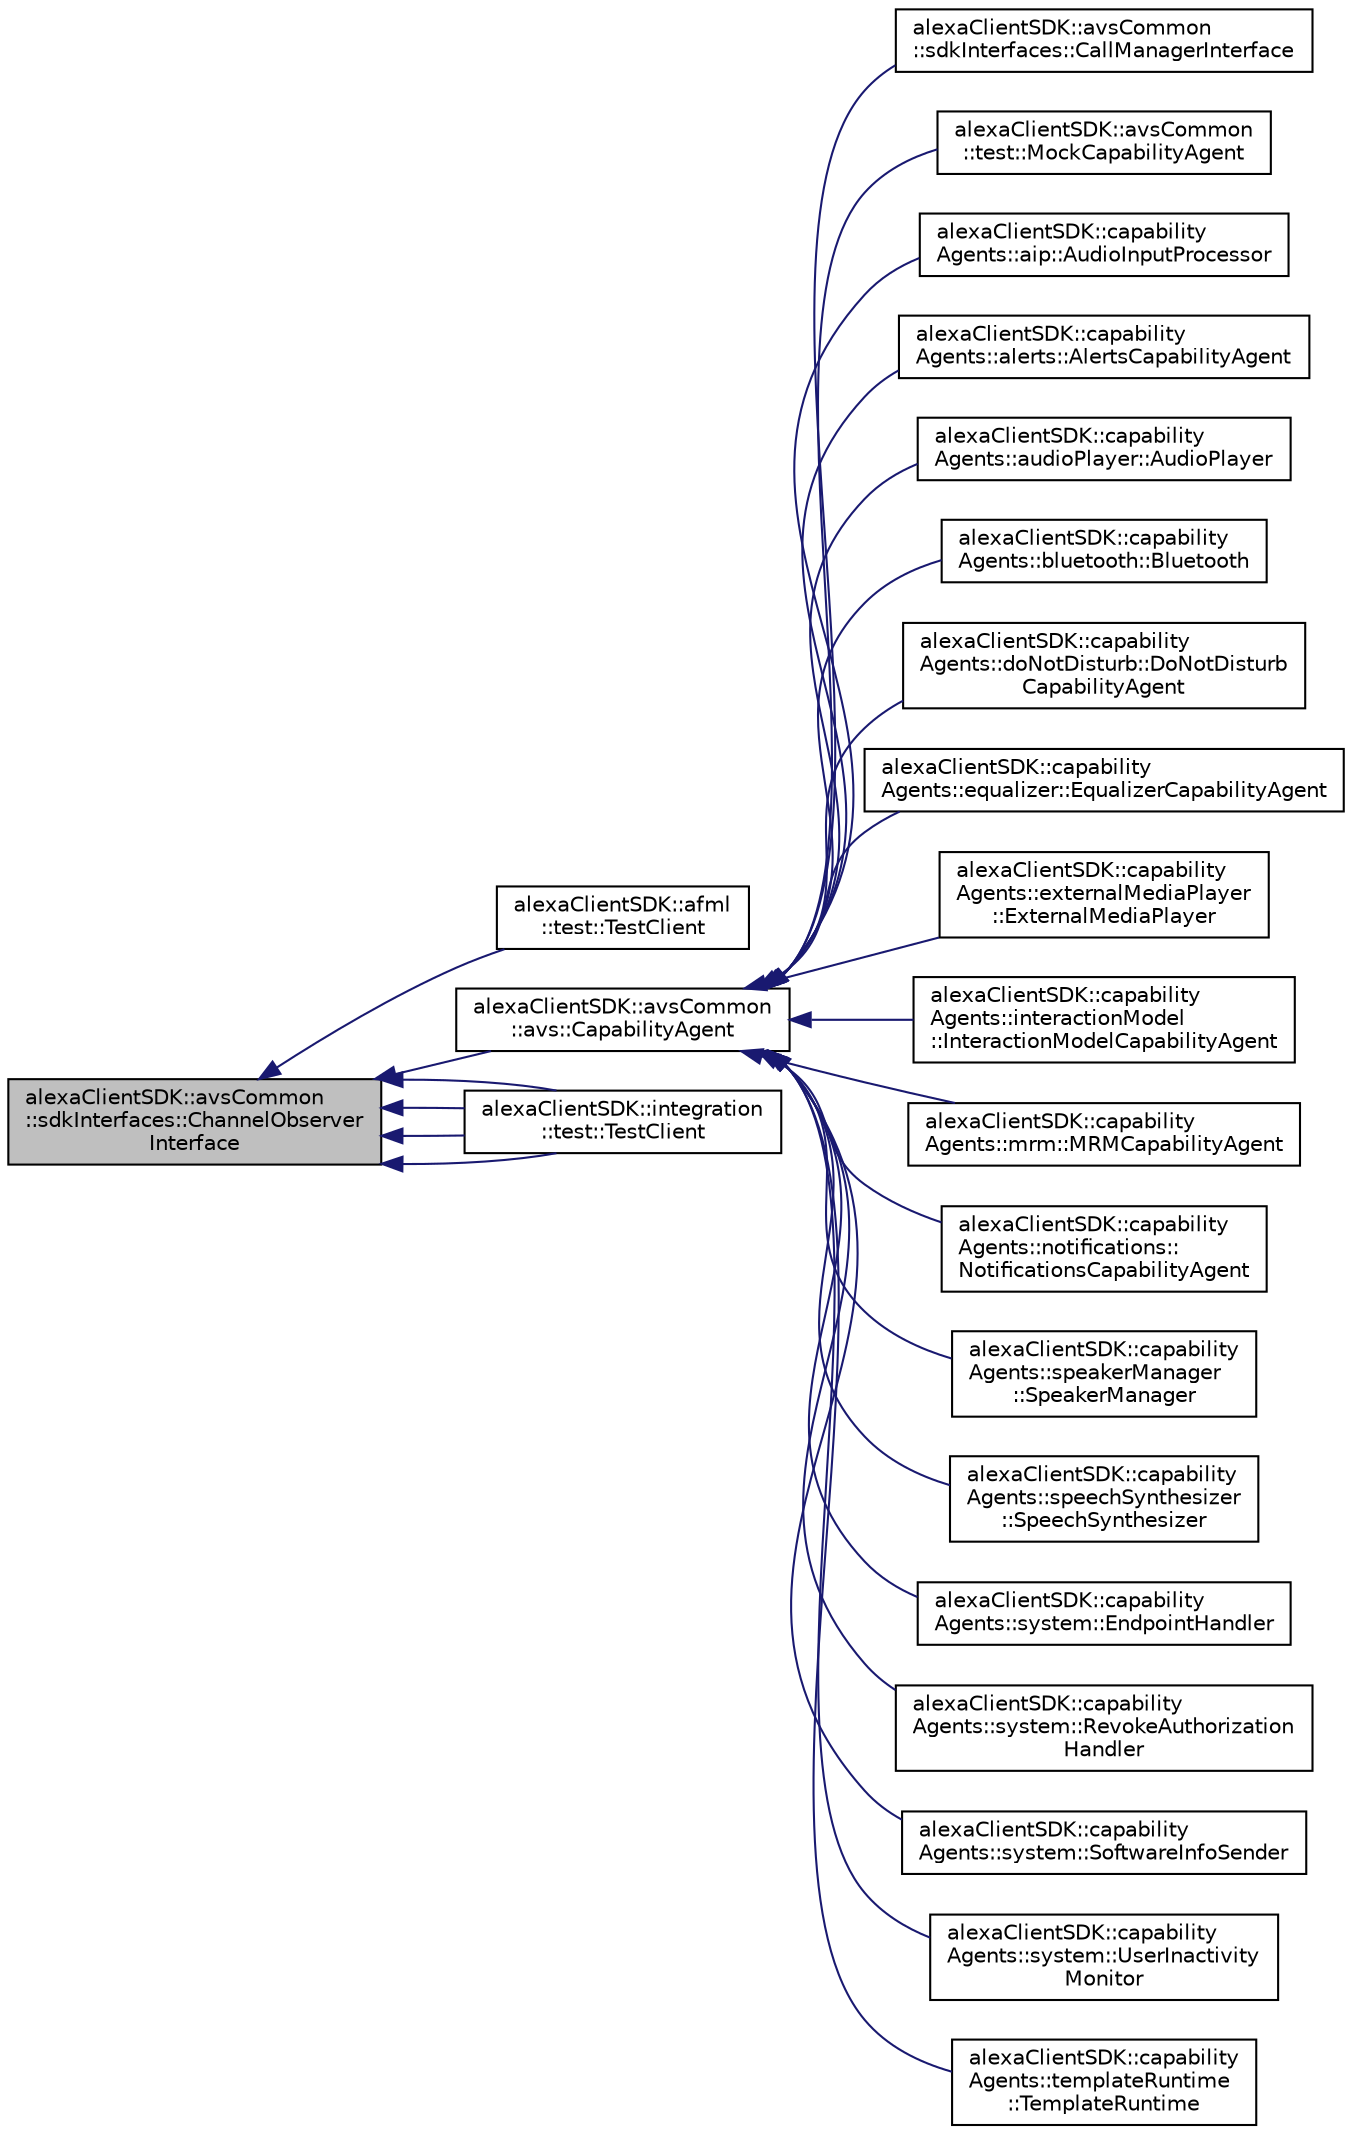 digraph "alexaClientSDK::avsCommon::sdkInterfaces::ChannelObserverInterface"
{
  edge [fontname="Helvetica",fontsize="10",labelfontname="Helvetica",labelfontsize="10"];
  node [fontname="Helvetica",fontsize="10",shape=record];
  rankdir="LR";
  Node1 [label="alexaClientSDK::avsCommon\l::sdkInterfaces::ChannelObserver\lInterface",height=0.2,width=0.4,color="black", fillcolor="grey75", style="filled", fontcolor="black"];
  Node1 -> Node2 [dir="back",color="midnightblue",fontsize="10",style="solid",fontname="Helvetica"];
  Node2 [label="alexaClientSDK::afml\l::test::TestClient",height=0.2,width=0.4,color="black", fillcolor="white", style="filled",URL="$classalexa_client_s_d_k_1_1afml_1_1test_1_1_test_client.html",tooltip="A test observer that mocks out the ChannelObserverInterface#onFocusChanged() call. "];
  Node1 -> Node3 [dir="back",color="midnightblue",fontsize="10",style="solid",fontname="Helvetica"];
  Node3 [label="alexaClientSDK::avsCommon\l::avs::CapabilityAgent",height=0.2,width=0.4,color="black", fillcolor="white", style="filled",URL="$classalexa_client_s_d_k_1_1avs_common_1_1avs_1_1_capability_agent.html"];
  Node3 -> Node4 [dir="back",color="midnightblue",fontsize="10",style="solid",fontname="Helvetica"];
  Node4 [label="alexaClientSDK::avsCommon\l::sdkInterfaces::CallManagerInterface",height=0.2,width=0.4,color="black", fillcolor="white", style="filled",URL="$classalexa_client_s_d_k_1_1avs_common_1_1sdk_interfaces_1_1_call_manager_interface.html"];
  Node3 -> Node5 [dir="back",color="midnightblue",fontsize="10",style="solid",fontname="Helvetica"];
  Node5 [label="alexaClientSDK::avsCommon\l::test::MockCapabilityAgent",height=0.2,width=0.4,color="black", fillcolor="white", style="filled",URL="$classalexa_client_s_d_k_1_1avs_common_1_1test_1_1_mock_capability_agent.html"];
  Node3 -> Node6 [dir="back",color="midnightblue",fontsize="10",style="solid",fontname="Helvetica"];
  Node6 [label="alexaClientSDK::capability\lAgents::aip::AudioInputProcessor",height=0.2,width=0.4,color="black", fillcolor="white", style="filled",URL="$classalexa_client_s_d_k_1_1capability_agents_1_1aip_1_1_audio_input_processor.html"];
  Node3 -> Node7 [dir="back",color="midnightblue",fontsize="10",style="solid",fontname="Helvetica"];
  Node7 [label="alexaClientSDK::capability\lAgents::alerts::AlertsCapabilityAgent",height=0.2,width=0.4,color="black", fillcolor="white", style="filled",URL="$classalexa_client_s_d_k_1_1capability_agents_1_1alerts_1_1_alerts_capability_agent.html"];
  Node3 -> Node8 [dir="back",color="midnightblue",fontsize="10",style="solid",fontname="Helvetica"];
  Node8 [label="alexaClientSDK::capability\lAgents::audioPlayer::AudioPlayer",height=0.2,width=0.4,color="black", fillcolor="white", style="filled",URL="$classalexa_client_s_d_k_1_1capability_agents_1_1audio_player_1_1_audio_player.html"];
  Node3 -> Node9 [dir="back",color="midnightblue",fontsize="10",style="solid",fontname="Helvetica"];
  Node9 [label="alexaClientSDK::capability\lAgents::bluetooth::Bluetooth",height=0.2,width=0.4,color="black", fillcolor="white", style="filled",URL="$classalexa_client_s_d_k_1_1capability_agents_1_1bluetooth_1_1_bluetooth.html"];
  Node3 -> Node10 [dir="back",color="midnightblue",fontsize="10",style="solid",fontname="Helvetica"];
  Node10 [label="alexaClientSDK::capability\lAgents::doNotDisturb::DoNotDisturb\lCapabilityAgent",height=0.2,width=0.4,color="black", fillcolor="white", style="filled",URL="$classalexa_client_s_d_k_1_1capability_agents_1_1do_not_disturb_1_1_do_not_disturb_capability_agent.html"];
  Node3 -> Node11 [dir="back",color="midnightblue",fontsize="10",style="solid",fontname="Helvetica"];
  Node11 [label="alexaClientSDK::capability\lAgents::equalizer::EqualizerCapabilityAgent",height=0.2,width=0.4,color="black", fillcolor="white", style="filled",URL="$classalexa_client_s_d_k_1_1capability_agents_1_1equalizer_1_1_equalizer_capability_agent.html"];
  Node3 -> Node12 [dir="back",color="midnightblue",fontsize="10",style="solid",fontname="Helvetica"];
  Node12 [label="alexaClientSDK::capability\lAgents::externalMediaPlayer\l::ExternalMediaPlayer",height=0.2,width=0.4,color="black", fillcolor="white", style="filled",URL="$classalexa_client_s_d_k_1_1capability_agents_1_1external_media_player_1_1_external_media_player.html"];
  Node3 -> Node13 [dir="back",color="midnightblue",fontsize="10",style="solid",fontname="Helvetica"];
  Node13 [label="alexaClientSDK::capability\lAgents::interactionModel\l::InteractionModelCapabilityAgent",height=0.2,width=0.4,color="black", fillcolor="white", style="filled",URL="$classalexa_client_s_d_k_1_1capability_agents_1_1interaction_model_1_1_interaction_model_capability_agent.html"];
  Node3 -> Node14 [dir="back",color="midnightblue",fontsize="10",style="solid",fontname="Helvetica"];
  Node14 [label="alexaClientSDK::capability\lAgents::mrm::MRMCapabilityAgent",height=0.2,width=0.4,color="black", fillcolor="white", style="filled",URL="$classalexa_client_s_d_k_1_1capability_agents_1_1mrm_1_1_m_r_m_capability_agent.html"];
  Node3 -> Node15 [dir="back",color="midnightblue",fontsize="10",style="solid",fontname="Helvetica"];
  Node15 [label="alexaClientSDK::capability\lAgents::notifications::\lNotificationsCapabilityAgent",height=0.2,width=0.4,color="black", fillcolor="white", style="filled",URL="$classalexa_client_s_d_k_1_1capability_agents_1_1notifications_1_1_notifications_capability_agent.html"];
  Node3 -> Node16 [dir="back",color="midnightblue",fontsize="10",style="solid",fontname="Helvetica"];
  Node16 [label="alexaClientSDK::capability\lAgents::speakerManager\l::SpeakerManager",height=0.2,width=0.4,color="black", fillcolor="white", style="filled",URL="$classalexa_client_s_d_k_1_1capability_agents_1_1speaker_manager_1_1_speaker_manager.html"];
  Node3 -> Node17 [dir="back",color="midnightblue",fontsize="10",style="solid",fontname="Helvetica"];
  Node17 [label="alexaClientSDK::capability\lAgents::speechSynthesizer\l::SpeechSynthesizer",height=0.2,width=0.4,color="black", fillcolor="white", style="filled",URL="$classalexa_client_s_d_k_1_1capability_agents_1_1speech_synthesizer_1_1_speech_synthesizer.html"];
  Node3 -> Node18 [dir="back",color="midnightblue",fontsize="10",style="solid",fontname="Helvetica"];
  Node18 [label="alexaClientSDK::capability\lAgents::system::EndpointHandler",height=0.2,width=0.4,color="black", fillcolor="white", style="filled",URL="$classalexa_client_s_d_k_1_1capability_agents_1_1system_1_1_endpoint_handler.html"];
  Node3 -> Node19 [dir="back",color="midnightblue",fontsize="10",style="solid",fontname="Helvetica"];
  Node19 [label="alexaClientSDK::capability\lAgents::system::RevokeAuthorization\lHandler",height=0.2,width=0.4,color="black", fillcolor="white", style="filled",URL="$classalexa_client_s_d_k_1_1capability_agents_1_1system_1_1_revoke_authorization_handler.html"];
  Node3 -> Node20 [dir="back",color="midnightblue",fontsize="10",style="solid",fontname="Helvetica"];
  Node20 [label="alexaClientSDK::capability\lAgents::system::SoftwareInfoSender",height=0.2,width=0.4,color="black", fillcolor="white", style="filled",URL="$classalexa_client_s_d_k_1_1capability_agents_1_1system_1_1_software_info_sender.html"];
  Node3 -> Node21 [dir="back",color="midnightblue",fontsize="10",style="solid",fontname="Helvetica"];
  Node21 [label="alexaClientSDK::capability\lAgents::system::UserInactivity\lMonitor",height=0.2,width=0.4,color="black", fillcolor="white", style="filled",URL="$classalexa_client_s_d_k_1_1capability_agents_1_1system_1_1_user_inactivity_monitor.html",tooltip="This class implements a CapabilityAgent that handles the SetEndpoint directive. "];
  Node3 -> Node22 [dir="back",color="midnightblue",fontsize="10",style="solid",fontname="Helvetica"];
  Node22 [label="alexaClientSDK::capability\lAgents::templateRuntime\l::TemplateRuntime",height=0.2,width=0.4,color="black", fillcolor="white", style="filled",URL="$classalexa_client_s_d_k_1_1capability_agents_1_1template_runtime_1_1_template_runtime.html"];
  Node1 -> Node23 [dir="back",color="midnightblue",fontsize="10",style="solid",fontname="Helvetica"];
  Node23 [label="alexaClientSDK::integration\l::test::TestClient",height=0.2,width=0.4,color="black", fillcolor="white", style="filled",URL="$classalexa_client_s_d_k_1_1integration_1_1test_1_1_test_client.html",tooltip="A test observer that mocks out the ChannelObserverInterface#onFocusChanged() call. "];
  Node1 -> Node23 [dir="back",color="midnightblue",fontsize="10",style="solid",fontname="Helvetica"];
  Node1 -> Node23 [dir="back",color="midnightblue",fontsize="10",style="solid",fontname="Helvetica"];
  Node1 -> Node23 [dir="back",color="midnightblue",fontsize="10",style="solid",fontname="Helvetica"];
}
